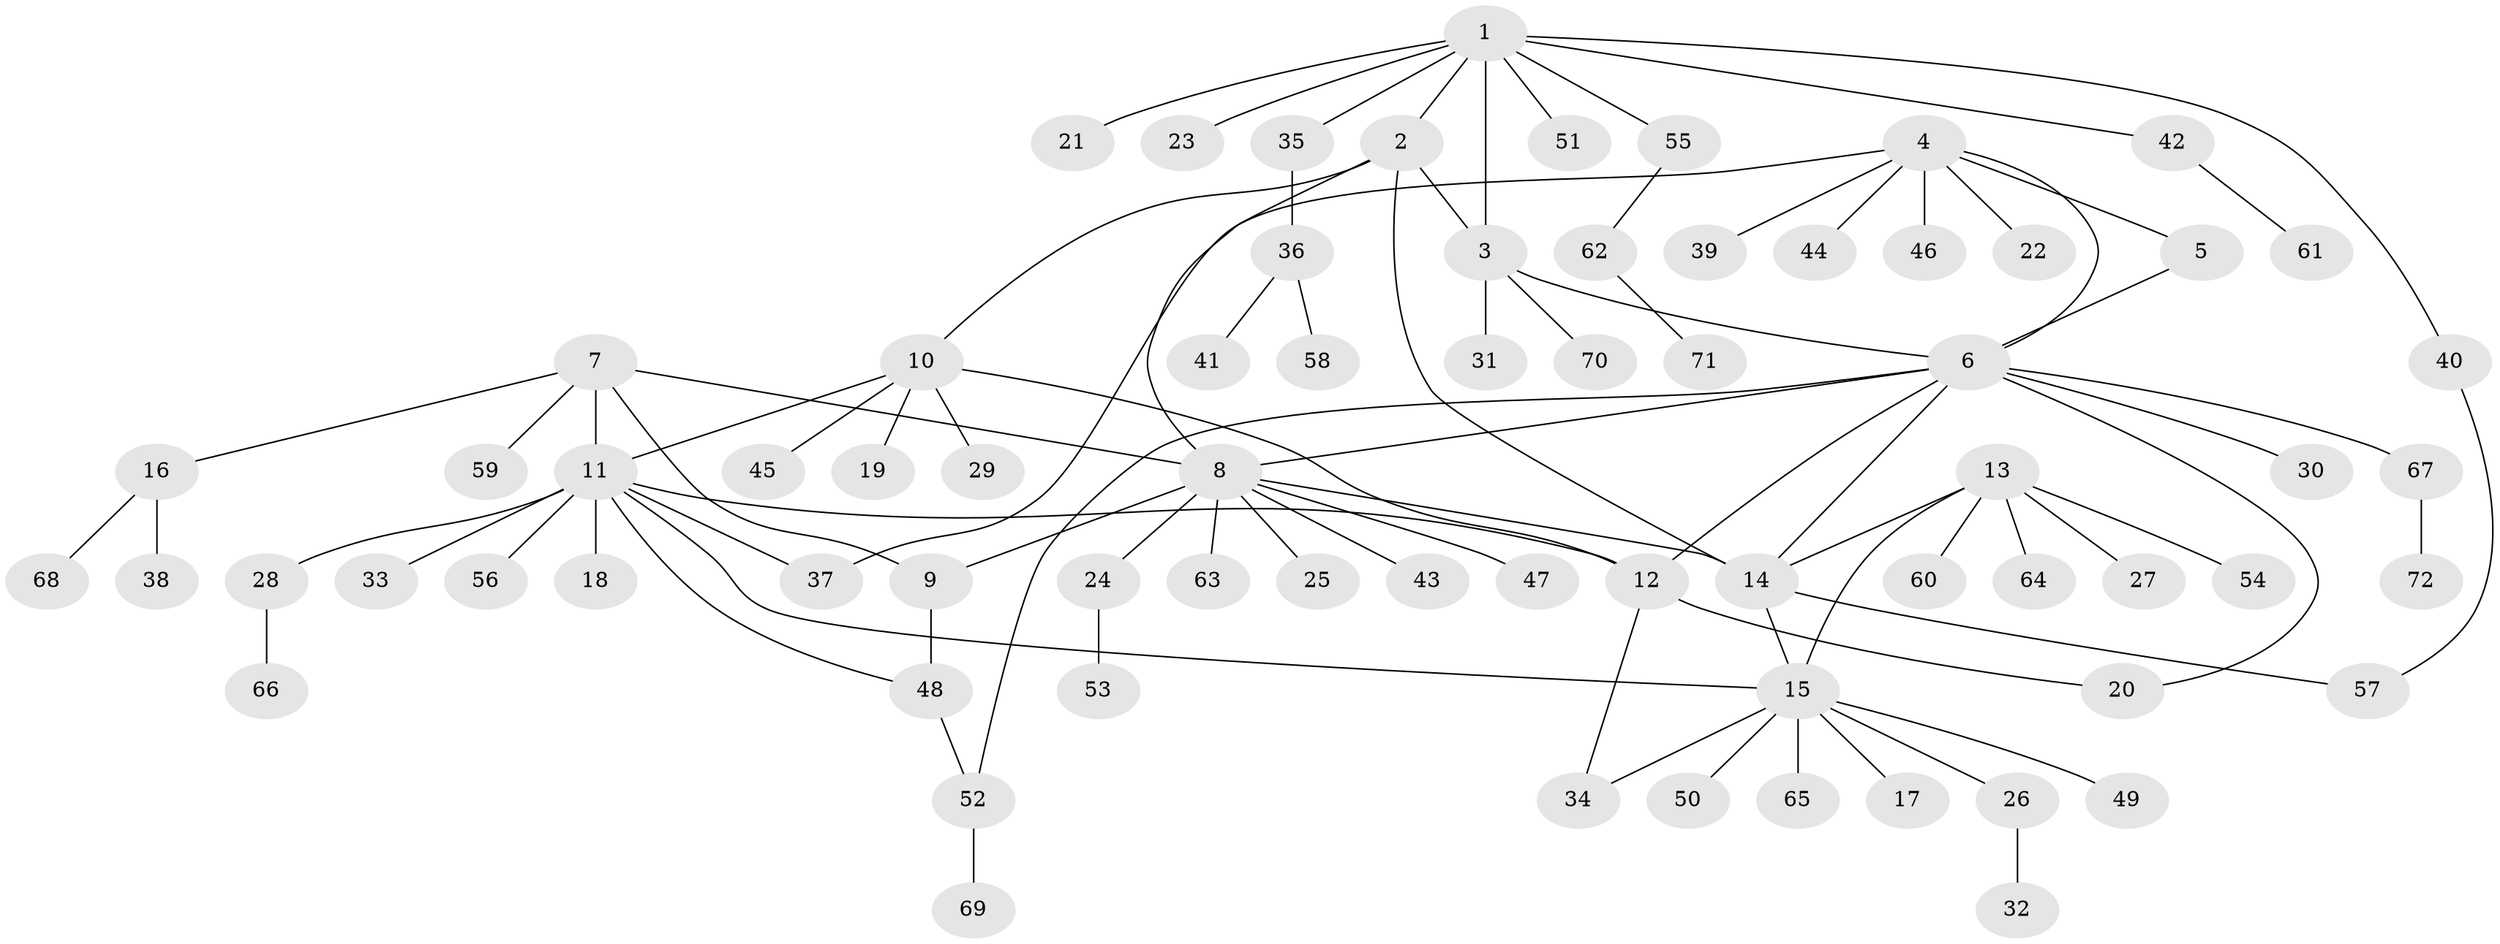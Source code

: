// Generated by graph-tools (version 1.1) at 2025/50/03/09/25 03:50:38]
// undirected, 72 vertices, 88 edges
graph export_dot {
graph [start="1"]
  node [color=gray90,style=filled];
  1;
  2;
  3;
  4;
  5;
  6;
  7;
  8;
  9;
  10;
  11;
  12;
  13;
  14;
  15;
  16;
  17;
  18;
  19;
  20;
  21;
  22;
  23;
  24;
  25;
  26;
  27;
  28;
  29;
  30;
  31;
  32;
  33;
  34;
  35;
  36;
  37;
  38;
  39;
  40;
  41;
  42;
  43;
  44;
  45;
  46;
  47;
  48;
  49;
  50;
  51;
  52;
  53;
  54;
  55;
  56;
  57;
  58;
  59;
  60;
  61;
  62;
  63;
  64;
  65;
  66;
  67;
  68;
  69;
  70;
  71;
  72;
  1 -- 2;
  1 -- 3;
  1 -- 21;
  1 -- 23;
  1 -- 35;
  1 -- 40;
  1 -- 42;
  1 -- 51;
  1 -- 55;
  2 -- 3;
  2 -- 8;
  2 -- 10;
  2 -- 14;
  3 -- 6;
  3 -- 31;
  3 -- 70;
  4 -- 5;
  4 -- 6;
  4 -- 22;
  4 -- 37;
  4 -- 39;
  4 -- 44;
  4 -- 46;
  5 -- 6;
  6 -- 8;
  6 -- 12;
  6 -- 14;
  6 -- 20;
  6 -- 30;
  6 -- 52;
  6 -- 67;
  7 -- 8;
  7 -- 9;
  7 -- 11;
  7 -- 16;
  7 -- 59;
  8 -- 9;
  8 -- 14;
  8 -- 24;
  8 -- 25;
  8 -- 43;
  8 -- 47;
  8 -- 63;
  9 -- 48;
  10 -- 11;
  10 -- 12;
  10 -- 19;
  10 -- 29;
  10 -- 45;
  11 -- 12;
  11 -- 15;
  11 -- 18;
  11 -- 28;
  11 -- 33;
  11 -- 37;
  11 -- 48;
  11 -- 56;
  12 -- 20;
  12 -- 34;
  13 -- 14;
  13 -- 15;
  13 -- 27;
  13 -- 54;
  13 -- 60;
  13 -- 64;
  14 -- 15;
  14 -- 57;
  15 -- 17;
  15 -- 26;
  15 -- 34;
  15 -- 49;
  15 -- 50;
  15 -- 65;
  16 -- 38;
  16 -- 68;
  24 -- 53;
  26 -- 32;
  28 -- 66;
  35 -- 36;
  36 -- 41;
  36 -- 58;
  40 -- 57;
  42 -- 61;
  48 -- 52;
  52 -- 69;
  55 -- 62;
  62 -- 71;
  67 -- 72;
}
